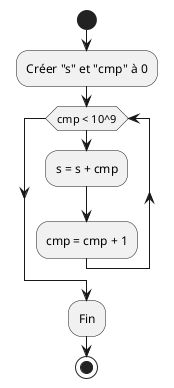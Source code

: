 @startuml sum_seq

start
:Créer "s" et "cmp" à 0;
while (cmp < 10^9)
:s = s + cmp;
:cmp = cmp + 1;
endwhile

:Fin;
stop

@enduml

@startuml sum_parallel

start
:Créer "stab[4]" à {0, 0, 0, 0};
fork
:Créer cmp à 0; 
while (cmp < 25 x 10^7)
:stab[0] = stab[0] + cmp;
:cmp = cmp + 1;
endwhile
fork again
:Créer cmp à 25 x 10^7; 
while (cmp <  50 x 10^7)
:stab[1] = stab[1] + cmp;
:cmp = cmp + 1;
endwhile
fork again
:Créer cmp à 50 x 10^7; 
while (cmp <  75 x 10^7)
:stab[2] = stab[2] + cmp;
:cmp = cmp + 1;
endwhile
fork again
:Créer cmp à 75 x 10^7; 
while (cmp < 10^9)
:stab[3] = stab[3] + cmp;
:cmp = cmp + 1;
endwhile
end fork

while (i < 4)
:s = stab[i] + s;
endwhile

:Fin;
stop

@enduml
